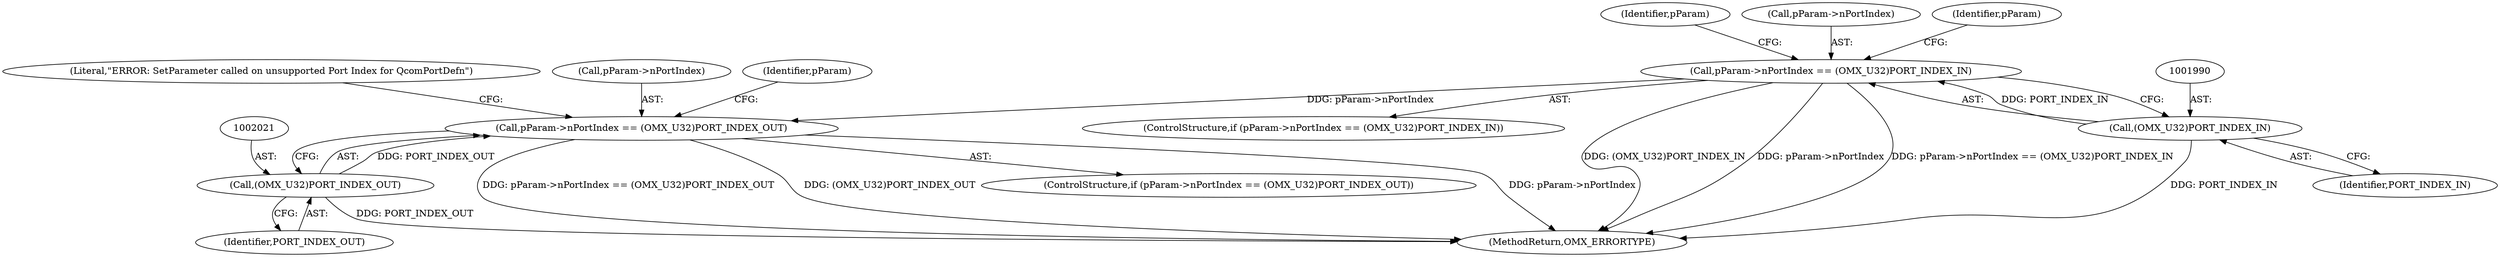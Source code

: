 digraph "0_Android_560ccdb509a7b86186fac0fce1b25bd9a3e6a6e8_7@pointer" {
"1002016" [label="(Call,pParam->nPortIndex == (OMX_U32)PORT_INDEX_OUT)"];
"1001985" [label="(Call,pParam->nPortIndex == (OMX_U32)PORT_INDEX_IN)"];
"1001989" [label="(Call,(OMX_U32)PORT_INDEX_IN)"];
"1002020" [label="(Call,(OMX_U32)PORT_INDEX_OUT)"];
"1002016" [label="(Call,pParam->nPortIndex == (OMX_U32)PORT_INDEX_OUT)"];
"1002028" [label="(Identifier,pParam)"];
"1002022" [label="(Identifier,PORT_INDEX_OUT)"];
"1001997" [label="(Identifier,pParam)"];
"1001991" [label="(Identifier,PORT_INDEX_IN)"];
"1002015" [label="(ControlStructure,if (pParam->nPortIndex == (OMX_U32)PORT_INDEX_OUT))"];
"1002048" [label="(Literal,\"ERROR: SetParameter called on unsupported Port Index for QcomPortDefn\")"];
"1001984" [label="(ControlStructure,if (pParam->nPortIndex == (OMX_U32)PORT_INDEX_IN))"];
"1001986" [label="(Call,pParam->nPortIndex)"];
"1002018" [label="(Identifier,pParam)"];
"1002017" [label="(Call,pParam->nPortIndex)"];
"1002913" [label="(MethodReturn,OMX_ERRORTYPE)"];
"1001989" [label="(Call,(OMX_U32)PORT_INDEX_IN)"];
"1001985" [label="(Call,pParam->nPortIndex == (OMX_U32)PORT_INDEX_IN)"];
"1002020" [label="(Call,(OMX_U32)PORT_INDEX_OUT)"];
"1002016" -> "1002015"  [label="AST: "];
"1002016" -> "1002020"  [label="CFG: "];
"1002017" -> "1002016"  [label="AST: "];
"1002020" -> "1002016"  [label="AST: "];
"1002028" -> "1002016"  [label="CFG: "];
"1002048" -> "1002016"  [label="CFG: "];
"1002016" -> "1002913"  [label="DDG: (OMX_U32)PORT_INDEX_OUT"];
"1002016" -> "1002913"  [label="DDG: pParam->nPortIndex"];
"1002016" -> "1002913"  [label="DDG: pParam->nPortIndex == (OMX_U32)PORT_INDEX_OUT"];
"1001985" -> "1002016"  [label="DDG: pParam->nPortIndex"];
"1002020" -> "1002016"  [label="DDG: PORT_INDEX_OUT"];
"1001985" -> "1001984"  [label="AST: "];
"1001985" -> "1001989"  [label="CFG: "];
"1001986" -> "1001985"  [label="AST: "];
"1001989" -> "1001985"  [label="AST: "];
"1001997" -> "1001985"  [label="CFG: "];
"1002018" -> "1001985"  [label="CFG: "];
"1001985" -> "1002913"  [label="DDG: (OMX_U32)PORT_INDEX_IN"];
"1001985" -> "1002913"  [label="DDG: pParam->nPortIndex"];
"1001985" -> "1002913"  [label="DDG: pParam->nPortIndex == (OMX_U32)PORT_INDEX_IN"];
"1001989" -> "1001985"  [label="DDG: PORT_INDEX_IN"];
"1001989" -> "1001991"  [label="CFG: "];
"1001990" -> "1001989"  [label="AST: "];
"1001991" -> "1001989"  [label="AST: "];
"1001989" -> "1002913"  [label="DDG: PORT_INDEX_IN"];
"1002020" -> "1002022"  [label="CFG: "];
"1002021" -> "1002020"  [label="AST: "];
"1002022" -> "1002020"  [label="AST: "];
"1002020" -> "1002913"  [label="DDG: PORT_INDEX_OUT"];
}
